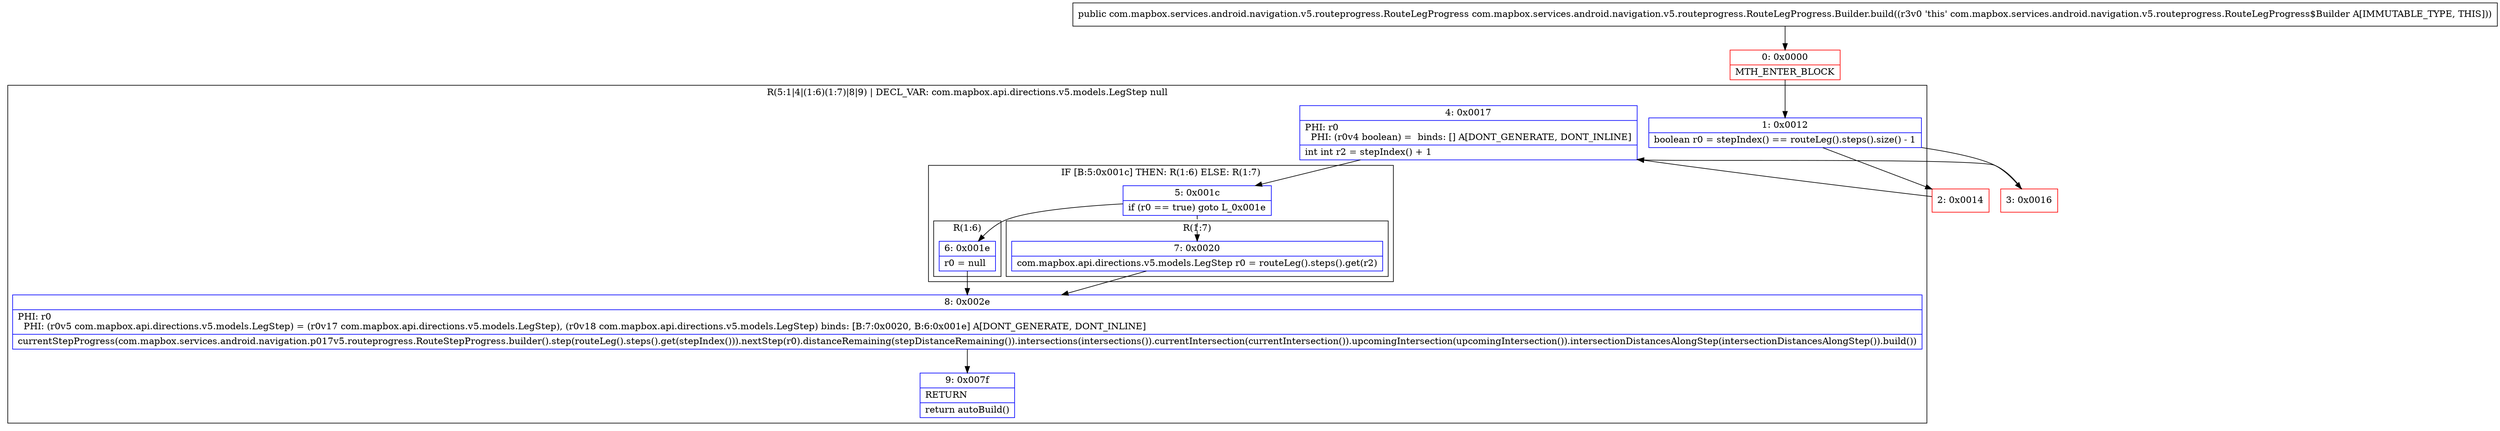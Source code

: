 digraph "CFG forcom.mapbox.services.android.navigation.v5.routeprogress.RouteLegProgress.Builder.build()Lcom\/mapbox\/services\/android\/navigation\/v5\/routeprogress\/RouteLegProgress;" {
subgraph cluster_Region_104054239 {
label = "R(5:1|4|(1:6)(1:7)|8|9) | DECL_VAR: com.mapbox.api.directions.v5.models.LegStep null\l";
node [shape=record,color=blue];
Node_1 [shape=record,label="{1\:\ 0x0012|boolean r0 = stepIndex() == routeLeg().steps().size() \- 1\l}"];
Node_4 [shape=record,label="{4\:\ 0x0017|PHI: r0 \l  PHI: (r0v4 boolean) =  binds: [] A[DONT_GENERATE, DONT_INLINE]\l|int int r2 = stepIndex() + 1\l}"];
subgraph cluster_IfRegion_1641047643 {
label = "IF [B:5:0x001c] THEN: R(1:6) ELSE: R(1:7)";
node [shape=record,color=blue];
Node_5 [shape=record,label="{5\:\ 0x001c|if (r0 == true) goto L_0x001e\l}"];
subgraph cluster_Region_2134861171 {
label = "R(1:6)";
node [shape=record,color=blue];
Node_6 [shape=record,label="{6\:\ 0x001e|r0 = null\l}"];
}
subgraph cluster_Region_1681618709 {
label = "R(1:7)";
node [shape=record,color=blue];
Node_7 [shape=record,label="{7\:\ 0x0020|com.mapbox.api.directions.v5.models.LegStep r0 = routeLeg().steps().get(r2)\l}"];
}
}
Node_8 [shape=record,label="{8\:\ 0x002e|PHI: r0 \l  PHI: (r0v5 com.mapbox.api.directions.v5.models.LegStep) = (r0v17 com.mapbox.api.directions.v5.models.LegStep), (r0v18 com.mapbox.api.directions.v5.models.LegStep) binds: [B:7:0x0020, B:6:0x001e] A[DONT_GENERATE, DONT_INLINE]\l|currentStepProgress(com.mapbox.services.android.navigation.p017v5.routeprogress.RouteStepProgress.builder().step(routeLeg().steps().get(stepIndex())).nextStep(r0).distanceRemaining(stepDistanceRemaining()).intersections(intersections()).currentIntersection(currentIntersection()).upcomingIntersection(upcomingIntersection()).intersectionDistancesAlongStep(intersectionDistancesAlongStep()).build())\l}"];
Node_9 [shape=record,label="{9\:\ 0x007f|RETURN\l|return autoBuild()\l}"];
}
Node_0 [shape=record,color=red,label="{0\:\ 0x0000|MTH_ENTER_BLOCK\l}"];
Node_2 [shape=record,color=red,label="{2\:\ 0x0014}"];
Node_3 [shape=record,color=red,label="{3\:\ 0x0016}"];
MethodNode[shape=record,label="{public com.mapbox.services.android.navigation.v5.routeprogress.RouteLegProgress com.mapbox.services.android.navigation.v5.routeprogress.RouteLegProgress.Builder.build((r3v0 'this' com.mapbox.services.android.navigation.v5.routeprogress.RouteLegProgress$Builder A[IMMUTABLE_TYPE, THIS])) }"];
MethodNode -> Node_0;
Node_1 -> Node_2;
Node_1 -> Node_3;
Node_4 -> Node_5;
Node_5 -> Node_6;
Node_5 -> Node_7[style=dashed];
Node_6 -> Node_8;
Node_7 -> Node_8;
Node_8 -> Node_9;
Node_0 -> Node_1;
Node_2 -> Node_4;
Node_3 -> Node_4;
}

